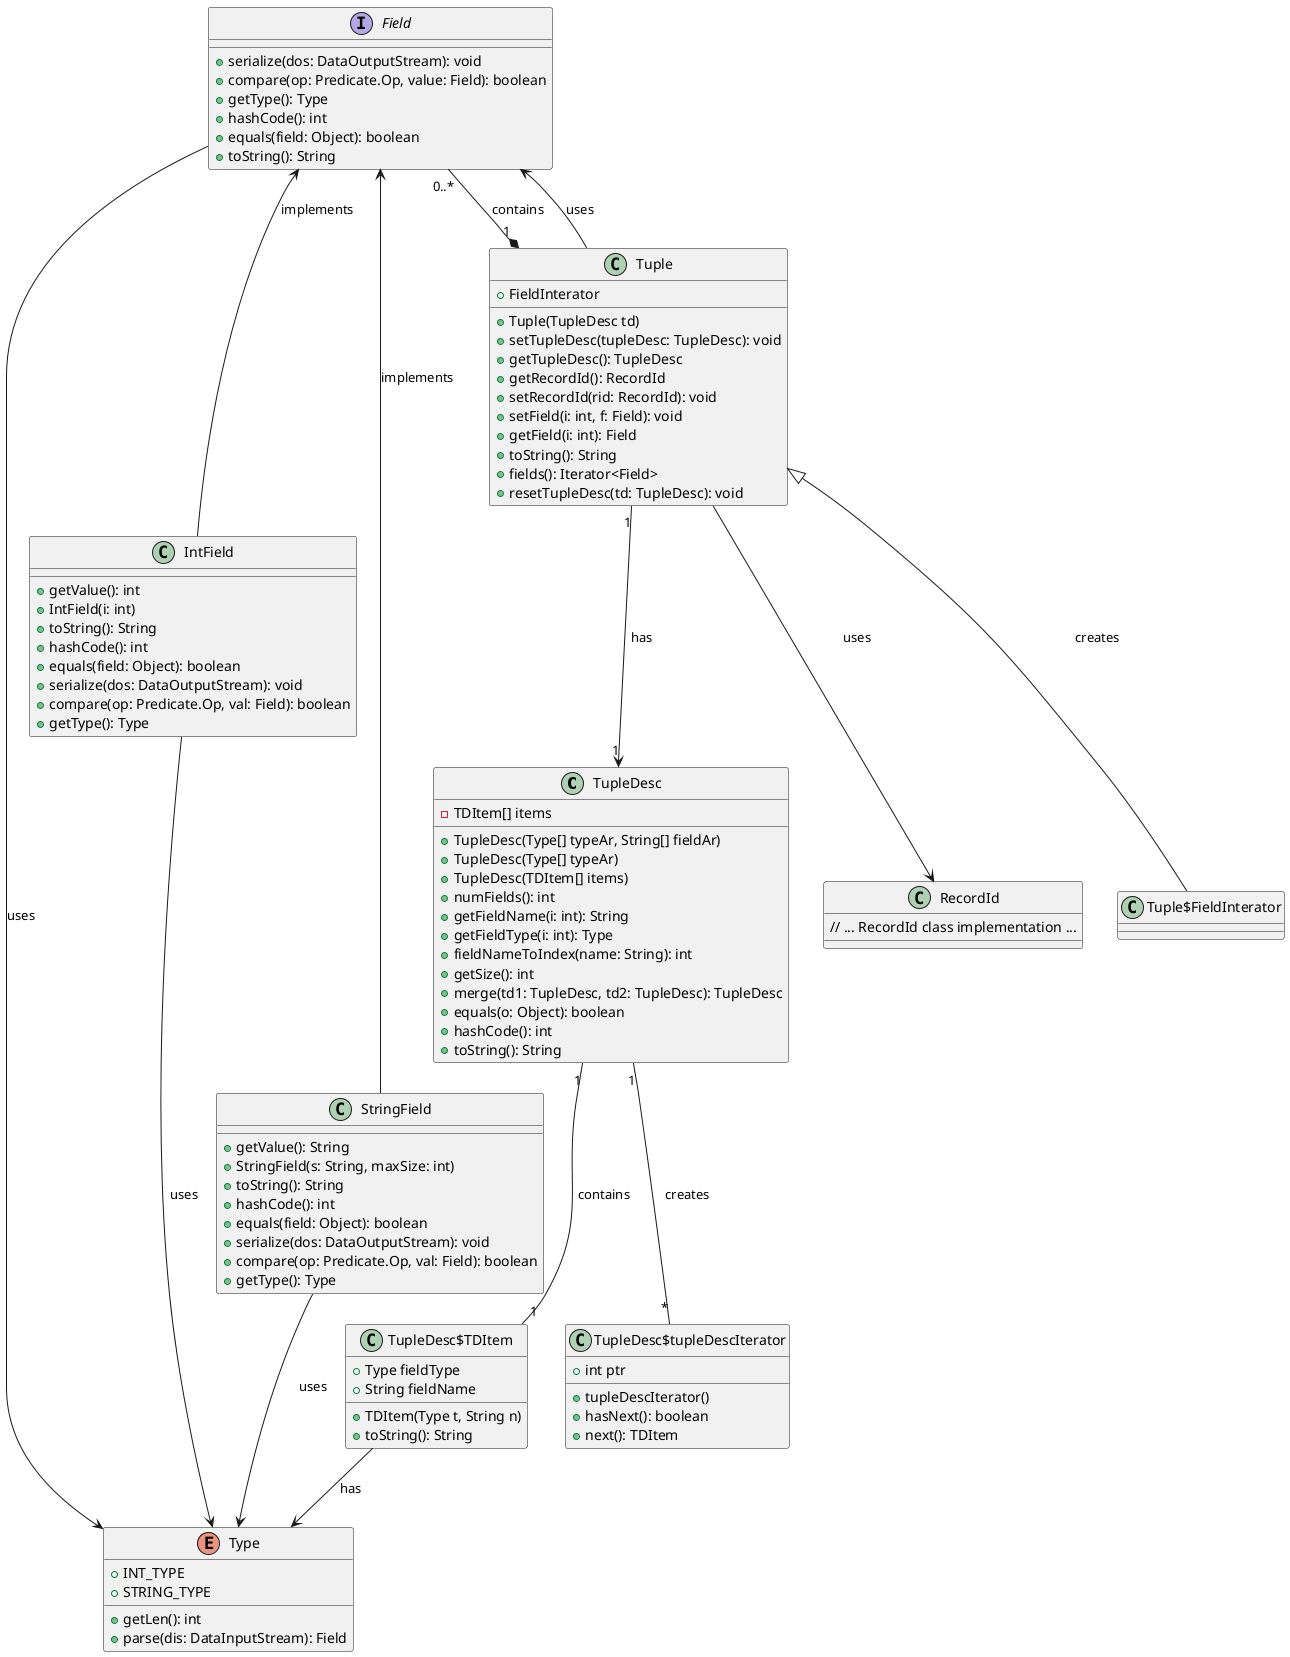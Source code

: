 @startuml
class TupleDesc {
  - TDItem[] items
  +TupleDesc(Type[] typeAr, String[] fieldAr)
  +TupleDesc(Type[] typeAr)
  +TupleDesc(TDItem[] items)
  +numFields(): int
  +getFieldName(i: int): String
  +getFieldType(i: int): Type
  +fieldNameToIndex(name: String): int
  +getSize(): int
  +merge(td1: TupleDesc, td2: TupleDesc): TupleDesc
  +equals(o: Object): boolean
  +hashCode(): int
  +toString(): String
}

class TupleDesc$TDItem {
  +Type fieldType
  +String fieldName
  +TDItem(Type t, String n)
  +toString(): String
}

class TupleDesc$tupleDescIterator {
  +int ptr
  +tupleDescIterator()
  +hasNext(): boolean
  +next(): TDItem
}

enum Type {
  +INT_TYPE
  +STRING_TYPE
  +getLen(): int
  +parse(dis: DataInputStream): Field
}

interface Field {
  +serialize(dos: DataOutputStream): void
  +compare(op: Predicate.Op, value: Field): boolean
  +getType(): Type
  +hashCode(): int
  +equals(field: Object): boolean
  +toString(): String
}

class IntField {
  +getValue(): int
  +IntField(i: int)
  +toString(): String
  +hashCode(): int
  +equals(field: Object): boolean
  +serialize(dos: DataOutputStream): void
  +compare(op: Predicate.Op, val: Field): boolean
  +getType(): Type
}

class StringField {
  +getValue(): String
  +StringField(s: String, maxSize: int)
  +toString(): String
  +hashCode(): int
  +equals(field: Object): boolean
  +serialize(dos: DataOutputStream): void
  +compare(op: Predicate.Op, val: Field): boolean
  +getType(): Type
}

class Tuple {
  +Tuple(TupleDesc td)
  +setTupleDesc(tupleDesc: TupleDesc): void
  +getTupleDesc(): TupleDesc
  +getRecordId(): RecordId
  +setRecordId(rid: RecordId): void
  +setField(i: int, f: Field): void
  +getField(i: int): Field
  +toString(): String
  +fields(): Iterator<Field>
  +resetTupleDesc(td: TupleDesc): void
  +FieldInterator
}

class RecordId {
  // ... RecordId class implementation ...
}

Tuple "1" --> "1" TupleDesc : has

Tuple --> RecordId : uses
Tuple --> Field : uses
Field --> Type : uses
IntField --> Type : uses
StringField --> Type : uses
Field <-- IntField : implements
Field <-- StringField : implements

Tuple "1" *-up- "0..*" Field : contains
Tuple <|-down- Tuple$FieldInterator : creates

TupleDesc "1" -- "1" TupleDesc$TDItem : contains
TupleDesc "1" -- "*" TupleDesc$tupleDescIterator : creates

TupleDesc$TDItem --> Type: has
@enduml
